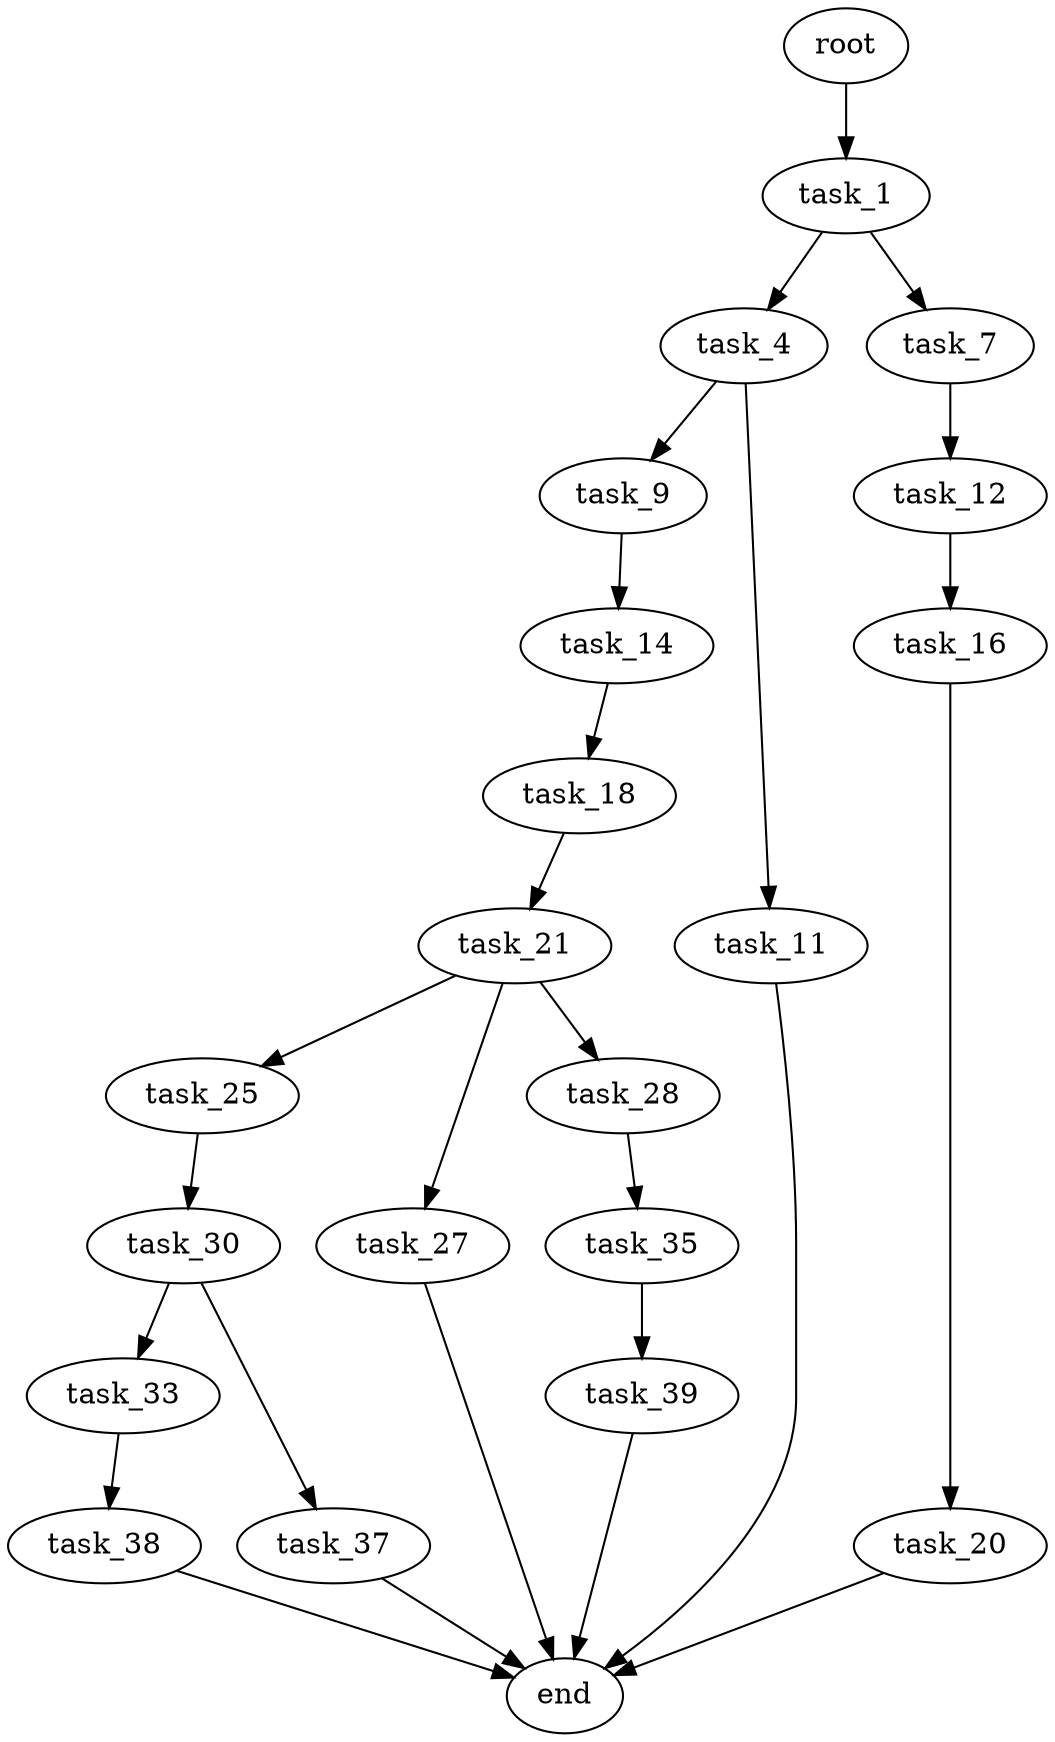 digraph G {
  root [size="0.000000"];
  task_1 [size="549755813888.000000"];
  task_4 [size="24941541078.000000"];
  task_7 [size="7752400093.000000"];
  task_9 [size="3366518396.000000"];
  task_11 [size="28991029248.000000"];
  task_12 [size="8589934592.000000"];
  task_14 [size="28991029248.000000"];
  end [size="0.000000"];
  task_16 [size="5746478310.000000"];
  task_18 [size="40243029196.000000"];
  task_20 [size="28991029248.000000"];
  task_21 [size="1206224356.000000"];
  task_25 [size="1740666277.000000"];
  task_27 [size="514192573035.000000"];
  task_28 [size="1083829000340.000000"];
  task_30 [size="266368306128.000000"];
  task_35 [size="203300846052.000000"];
  task_33 [size="33706861994.000000"];
  task_37 [size="16486316183.000000"];
  task_38 [size="740165533123.000000"];
  task_39 [size="61079991192.000000"];

  root -> task_1 [size="1.000000"];
  task_1 -> task_4 [size="536870912.000000"];
  task_1 -> task_7 [size="536870912.000000"];
  task_4 -> task_9 [size="679477248.000000"];
  task_4 -> task_11 [size="679477248.000000"];
  task_7 -> task_12 [size="209715200.000000"];
  task_9 -> task_14 [size="209715200.000000"];
  task_11 -> end [size="1.000000"];
  task_12 -> task_16 [size="33554432.000000"];
  task_14 -> task_18 [size="75497472.000000"];
  task_16 -> task_20 [size="209715200.000000"];
  task_18 -> task_21 [size="679477248.000000"];
  task_20 -> end [size="1.000000"];
  task_21 -> task_25 [size="75497472.000000"];
  task_21 -> task_27 [size="75497472.000000"];
  task_21 -> task_28 [size="75497472.000000"];
  task_25 -> task_30 [size="33554432.000000"];
  task_27 -> end [size="1.000000"];
  task_28 -> task_35 [size="838860800.000000"];
  task_30 -> task_33 [size="411041792.000000"];
  task_30 -> task_37 [size="411041792.000000"];
  task_35 -> task_39 [size="134217728.000000"];
  task_33 -> task_38 [size="679477248.000000"];
  task_37 -> end [size="1.000000"];
  task_38 -> end [size="1.000000"];
  task_39 -> end [size="1.000000"];
}
